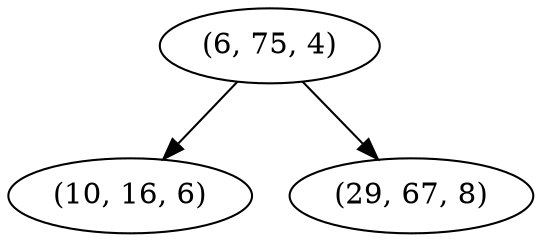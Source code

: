 digraph tree {
    "(6, 75, 4)";
    "(10, 16, 6)";
    "(29, 67, 8)";
    "(6, 75, 4)" -> "(10, 16, 6)";
    "(6, 75, 4)" -> "(29, 67, 8)";
}
